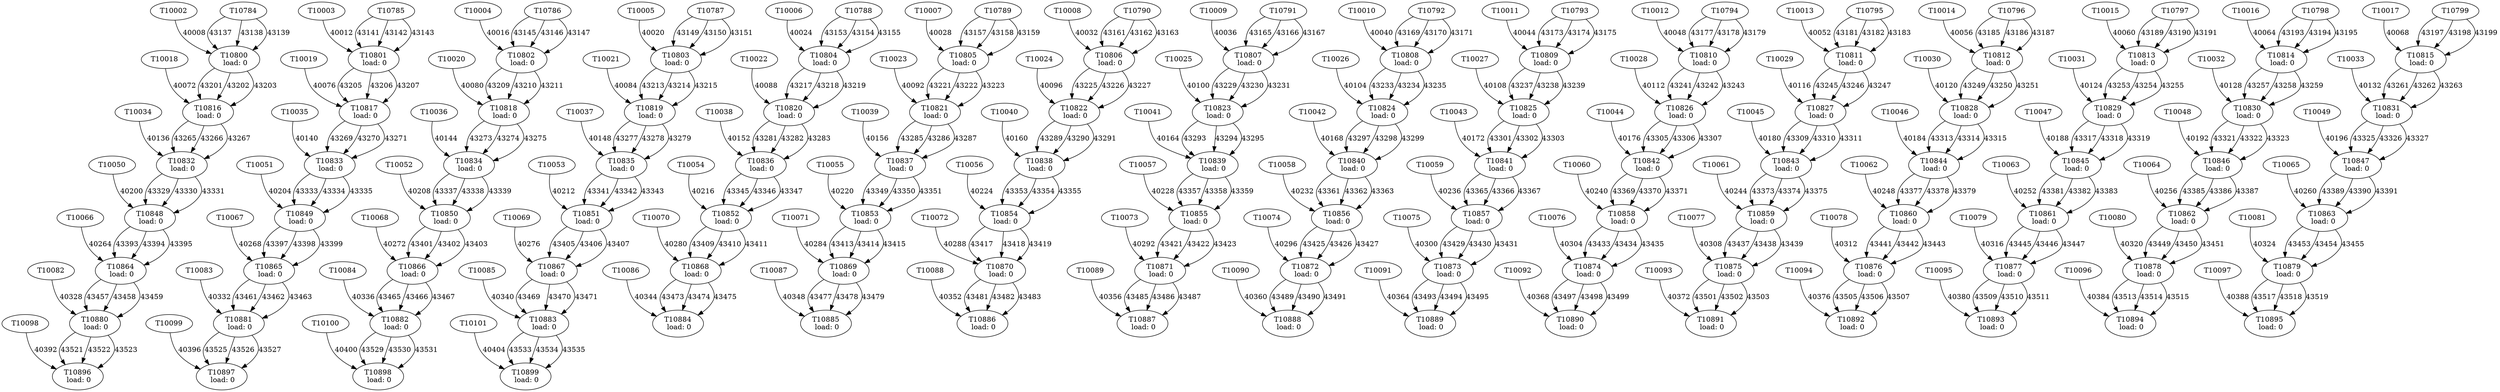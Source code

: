 digraph taskgraph {
	T10800 [label= "T10800\n load: 0"];
	T10002 -> T10800[label=40008];
	T10784 -> T10800[label=43137];
	T10784 -> T10800[label=43138];
	T10784 -> T10800[label=43139];
	T10801 [label= "T10801\n load: 0"];
	T10003 -> T10801[label=40012];
	T10785 -> T10801[label=43141];
	T10785 -> T10801[label=43142];
	T10785 -> T10801[label=43143];
	T10802 [label= "T10802\n load: 0"];
	T10004 -> T10802[label=40016];
	T10786 -> T10802[label=43145];
	T10786 -> T10802[label=43146];
	T10786 -> T10802[label=43147];
	T10803 [label= "T10803\n load: 0"];
	T10005 -> T10803[label=40020];
	T10787 -> T10803[label=43149];
	T10787 -> T10803[label=43150];
	T10787 -> T10803[label=43151];
	T10804 [label= "T10804\n load: 0"];
	T10006 -> T10804[label=40024];
	T10788 -> T10804[label=43153];
	T10788 -> T10804[label=43154];
	T10788 -> T10804[label=43155];
	T10805 [label= "T10805\n load: 0"];
	T10007 -> T10805[label=40028];
	T10789 -> T10805[label=43157];
	T10789 -> T10805[label=43158];
	T10789 -> T10805[label=43159];
	T10806 [label= "T10806\n load: 0"];
	T10008 -> T10806[label=40032];
	T10790 -> T10806[label=43161];
	T10790 -> T10806[label=43162];
	T10790 -> T10806[label=43163];
	T10807 [label= "T10807\n load: 0"];
	T10009 -> T10807[label=40036];
	T10791 -> T10807[label=43165];
	T10791 -> T10807[label=43166];
	T10791 -> T10807[label=43167];
	T10808 [label= "T10808\n load: 0"];
	T10010 -> T10808[label=40040];
	T10792 -> T10808[label=43169];
	T10792 -> T10808[label=43170];
	T10792 -> T10808[label=43171];
	T10809 [label= "T10809\n load: 0"];
	T10011 -> T10809[label=40044];
	T10793 -> T10809[label=43173];
	T10793 -> T10809[label=43174];
	T10793 -> T10809[label=43175];
	T10810 [label= "T10810\n load: 0"];
	T10012 -> T10810[label=40048];
	T10794 -> T10810[label=43177];
	T10794 -> T10810[label=43178];
	T10794 -> T10810[label=43179];
	T10811 [label= "T10811\n load: 0"];
	T10013 -> T10811[label=40052];
	T10795 -> T10811[label=43181];
	T10795 -> T10811[label=43182];
	T10795 -> T10811[label=43183];
	T10812 [label= "T10812\n load: 0"];
	T10014 -> T10812[label=40056];
	T10796 -> T10812[label=43185];
	T10796 -> T10812[label=43186];
	T10796 -> T10812[label=43187];
	T10813 [label= "T10813\n load: 0"];
	T10015 -> T10813[label=40060];
	T10797 -> T10813[label=43189];
	T10797 -> T10813[label=43190];
	T10797 -> T10813[label=43191];
	T10814 [label= "T10814\n load: 0"];
	T10016 -> T10814[label=40064];
	T10798 -> T10814[label=43193];
	T10798 -> T10814[label=43194];
	T10798 -> T10814[label=43195];
	T10815 [label= "T10815\n load: 0"];
	T10017 -> T10815[label=40068];
	T10799 -> T10815[label=43197];
	T10799 -> T10815[label=43198];
	T10799 -> T10815[label=43199];
	T10816 [label= "T10816\n load: 0"];
	T10018 -> T10816[label=40072];
	T10800 -> T10816[label=43201];
	T10800 -> T10816[label=43202];
	T10800 -> T10816[label=43203];
	T10817 [label= "T10817\n load: 0"];
	T10019 -> T10817[label=40076];
	T10801 -> T10817[label=43205];
	T10801 -> T10817[label=43206];
	T10801 -> T10817[label=43207];
	T10818 [label= "T10818\n load: 0"];
	T10020 -> T10818[label=40080];
	T10802 -> T10818[label=43209];
	T10802 -> T10818[label=43210];
	T10802 -> T10818[label=43211];
	T10819 [label= "T10819\n load: 0"];
	T10021 -> T10819[label=40084];
	T10803 -> T10819[label=43213];
	T10803 -> T10819[label=43214];
	T10803 -> T10819[label=43215];
	T10820 [label= "T10820\n load: 0"];
	T10022 -> T10820[label=40088];
	T10804 -> T10820[label=43217];
	T10804 -> T10820[label=43218];
	T10804 -> T10820[label=43219];
	T10821 [label= "T10821\n load: 0"];
	T10023 -> T10821[label=40092];
	T10805 -> T10821[label=43221];
	T10805 -> T10821[label=43222];
	T10805 -> T10821[label=43223];
	T10822 [label= "T10822\n load: 0"];
	T10024 -> T10822[label=40096];
	T10806 -> T10822[label=43225];
	T10806 -> T10822[label=43226];
	T10806 -> T10822[label=43227];
	T10823 [label= "T10823\n load: 0"];
	T10025 -> T10823[label=40100];
	T10807 -> T10823[label=43229];
	T10807 -> T10823[label=43230];
	T10807 -> T10823[label=43231];
	T10824 [label= "T10824\n load: 0"];
	T10026 -> T10824[label=40104];
	T10808 -> T10824[label=43233];
	T10808 -> T10824[label=43234];
	T10808 -> T10824[label=43235];
	T10825 [label= "T10825\n load: 0"];
	T10027 -> T10825[label=40108];
	T10809 -> T10825[label=43237];
	T10809 -> T10825[label=43238];
	T10809 -> T10825[label=43239];
	T10826 [label= "T10826\n load: 0"];
	T10028 -> T10826[label=40112];
	T10810 -> T10826[label=43241];
	T10810 -> T10826[label=43242];
	T10810 -> T10826[label=43243];
	T10827 [label= "T10827\n load: 0"];
	T10029 -> T10827[label=40116];
	T10811 -> T10827[label=43245];
	T10811 -> T10827[label=43246];
	T10811 -> T10827[label=43247];
	T10828 [label= "T10828\n load: 0"];
	T10030 -> T10828[label=40120];
	T10812 -> T10828[label=43249];
	T10812 -> T10828[label=43250];
	T10812 -> T10828[label=43251];
	T10829 [label= "T10829\n load: 0"];
	T10031 -> T10829[label=40124];
	T10813 -> T10829[label=43253];
	T10813 -> T10829[label=43254];
	T10813 -> T10829[label=43255];
	T10830 [label= "T10830\n load: 0"];
	T10032 -> T10830[label=40128];
	T10814 -> T10830[label=43257];
	T10814 -> T10830[label=43258];
	T10814 -> T10830[label=43259];
	T10831 [label= "T10831\n load: 0"];
	T10033 -> T10831[label=40132];
	T10815 -> T10831[label=43261];
	T10815 -> T10831[label=43262];
	T10815 -> T10831[label=43263];
	T10832 [label= "T10832\n load: 0"];
	T10034 -> T10832[label=40136];
	T10816 -> T10832[label=43265];
	T10816 -> T10832[label=43266];
	T10816 -> T10832[label=43267];
	T10833 [label= "T10833\n load: 0"];
	T10035 -> T10833[label=40140];
	T10817 -> T10833[label=43269];
	T10817 -> T10833[label=43270];
	T10817 -> T10833[label=43271];
	T10834 [label= "T10834\n load: 0"];
	T10036 -> T10834[label=40144];
	T10818 -> T10834[label=43273];
	T10818 -> T10834[label=43274];
	T10818 -> T10834[label=43275];
	T10835 [label= "T10835\n load: 0"];
	T10037 -> T10835[label=40148];
	T10819 -> T10835[label=43277];
	T10819 -> T10835[label=43278];
	T10819 -> T10835[label=43279];
	T10836 [label= "T10836\n load: 0"];
	T10038 -> T10836[label=40152];
	T10820 -> T10836[label=43281];
	T10820 -> T10836[label=43282];
	T10820 -> T10836[label=43283];
	T10837 [label= "T10837\n load: 0"];
	T10039 -> T10837[label=40156];
	T10821 -> T10837[label=43285];
	T10821 -> T10837[label=43286];
	T10821 -> T10837[label=43287];
	T10838 [label= "T10838\n load: 0"];
	T10040 -> T10838[label=40160];
	T10822 -> T10838[label=43289];
	T10822 -> T10838[label=43290];
	T10822 -> T10838[label=43291];
	T10839 [label= "T10839\n load: 0"];
	T10041 -> T10839[label=40164];
	T10823 -> T10839[label=43293];
	T10823 -> T10839[label=43294];
	T10823 -> T10839[label=43295];
	T10840 [label= "T10840\n load: 0"];
	T10042 -> T10840[label=40168];
	T10824 -> T10840[label=43297];
	T10824 -> T10840[label=43298];
	T10824 -> T10840[label=43299];
	T10841 [label= "T10841\n load: 0"];
	T10043 -> T10841[label=40172];
	T10825 -> T10841[label=43301];
	T10825 -> T10841[label=43302];
	T10825 -> T10841[label=43303];
	T10842 [label= "T10842\n load: 0"];
	T10044 -> T10842[label=40176];
	T10826 -> T10842[label=43305];
	T10826 -> T10842[label=43306];
	T10826 -> T10842[label=43307];
	T10843 [label= "T10843\n load: 0"];
	T10045 -> T10843[label=40180];
	T10827 -> T10843[label=43309];
	T10827 -> T10843[label=43310];
	T10827 -> T10843[label=43311];
	T10844 [label= "T10844\n load: 0"];
	T10046 -> T10844[label=40184];
	T10828 -> T10844[label=43313];
	T10828 -> T10844[label=43314];
	T10828 -> T10844[label=43315];
	T10845 [label= "T10845\n load: 0"];
	T10047 -> T10845[label=40188];
	T10829 -> T10845[label=43317];
	T10829 -> T10845[label=43318];
	T10829 -> T10845[label=43319];
	T10846 [label= "T10846\n load: 0"];
	T10048 -> T10846[label=40192];
	T10830 -> T10846[label=43321];
	T10830 -> T10846[label=43322];
	T10830 -> T10846[label=43323];
	T10847 [label= "T10847\n load: 0"];
	T10049 -> T10847[label=40196];
	T10831 -> T10847[label=43325];
	T10831 -> T10847[label=43326];
	T10831 -> T10847[label=43327];
	T10848 [label= "T10848\n load: 0"];
	T10050 -> T10848[label=40200];
	T10832 -> T10848[label=43329];
	T10832 -> T10848[label=43330];
	T10832 -> T10848[label=43331];
	T10849 [label= "T10849\n load: 0"];
	T10051 -> T10849[label=40204];
	T10833 -> T10849[label=43333];
	T10833 -> T10849[label=43334];
	T10833 -> T10849[label=43335];
	T10850 [label= "T10850\n load: 0"];
	T10052 -> T10850[label=40208];
	T10834 -> T10850[label=43337];
	T10834 -> T10850[label=43338];
	T10834 -> T10850[label=43339];
	T10851 [label= "T10851\n load: 0"];
	T10053 -> T10851[label=40212];
	T10835 -> T10851[label=43341];
	T10835 -> T10851[label=43342];
	T10835 -> T10851[label=43343];
	T10852 [label= "T10852\n load: 0"];
	T10054 -> T10852[label=40216];
	T10836 -> T10852[label=43345];
	T10836 -> T10852[label=43346];
	T10836 -> T10852[label=43347];
	T10853 [label= "T10853\n load: 0"];
	T10055 -> T10853[label=40220];
	T10837 -> T10853[label=43349];
	T10837 -> T10853[label=43350];
	T10837 -> T10853[label=43351];
	T10854 [label= "T10854\n load: 0"];
	T10056 -> T10854[label=40224];
	T10838 -> T10854[label=43353];
	T10838 -> T10854[label=43354];
	T10838 -> T10854[label=43355];
	T10855 [label= "T10855\n load: 0"];
	T10057 -> T10855[label=40228];
	T10839 -> T10855[label=43357];
	T10839 -> T10855[label=43358];
	T10839 -> T10855[label=43359];
	T10856 [label= "T10856\n load: 0"];
	T10058 -> T10856[label=40232];
	T10840 -> T10856[label=43361];
	T10840 -> T10856[label=43362];
	T10840 -> T10856[label=43363];
	T10857 [label= "T10857\n load: 0"];
	T10059 -> T10857[label=40236];
	T10841 -> T10857[label=43365];
	T10841 -> T10857[label=43366];
	T10841 -> T10857[label=43367];
	T10858 [label= "T10858\n load: 0"];
	T10060 -> T10858[label=40240];
	T10842 -> T10858[label=43369];
	T10842 -> T10858[label=43370];
	T10842 -> T10858[label=43371];
	T10859 [label= "T10859\n load: 0"];
	T10061 -> T10859[label=40244];
	T10843 -> T10859[label=43373];
	T10843 -> T10859[label=43374];
	T10843 -> T10859[label=43375];
	T10860 [label= "T10860\n load: 0"];
	T10062 -> T10860[label=40248];
	T10844 -> T10860[label=43377];
	T10844 -> T10860[label=43378];
	T10844 -> T10860[label=43379];
	T10861 [label= "T10861\n load: 0"];
	T10063 -> T10861[label=40252];
	T10845 -> T10861[label=43381];
	T10845 -> T10861[label=43382];
	T10845 -> T10861[label=43383];
	T10862 [label= "T10862\n load: 0"];
	T10064 -> T10862[label=40256];
	T10846 -> T10862[label=43385];
	T10846 -> T10862[label=43386];
	T10846 -> T10862[label=43387];
	T10863 [label= "T10863\n load: 0"];
	T10065 -> T10863[label=40260];
	T10847 -> T10863[label=43389];
	T10847 -> T10863[label=43390];
	T10847 -> T10863[label=43391];
	T10864 [label= "T10864\n load: 0"];
	T10066 -> T10864[label=40264];
	T10848 -> T10864[label=43393];
	T10848 -> T10864[label=43394];
	T10848 -> T10864[label=43395];
	T10865 [label= "T10865\n load: 0"];
	T10067 -> T10865[label=40268];
	T10849 -> T10865[label=43397];
	T10849 -> T10865[label=43398];
	T10849 -> T10865[label=43399];
	T10866 [label= "T10866\n load: 0"];
	T10068 -> T10866[label=40272];
	T10850 -> T10866[label=43401];
	T10850 -> T10866[label=43402];
	T10850 -> T10866[label=43403];
	T10867 [label= "T10867\n load: 0"];
	T10069 -> T10867[label=40276];
	T10851 -> T10867[label=43405];
	T10851 -> T10867[label=43406];
	T10851 -> T10867[label=43407];
	T10868 [label= "T10868\n load: 0"];
	T10070 -> T10868[label=40280];
	T10852 -> T10868[label=43409];
	T10852 -> T10868[label=43410];
	T10852 -> T10868[label=43411];
	T10869 [label= "T10869\n load: 0"];
	T10071 -> T10869[label=40284];
	T10853 -> T10869[label=43413];
	T10853 -> T10869[label=43414];
	T10853 -> T10869[label=43415];
	T10870 [label= "T10870\n load: 0"];
	T10072 -> T10870[label=40288];
	T10854 -> T10870[label=43417];
	T10854 -> T10870[label=43418];
	T10854 -> T10870[label=43419];
	T10871 [label= "T10871\n load: 0"];
	T10073 -> T10871[label=40292];
	T10855 -> T10871[label=43421];
	T10855 -> T10871[label=43422];
	T10855 -> T10871[label=43423];
	T10872 [label= "T10872\n load: 0"];
	T10074 -> T10872[label=40296];
	T10856 -> T10872[label=43425];
	T10856 -> T10872[label=43426];
	T10856 -> T10872[label=43427];
	T10873 [label= "T10873\n load: 0"];
	T10075 -> T10873[label=40300];
	T10857 -> T10873[label=43429];
	T10857 -> T10873[label=43430];
	T10857 -> T10873[label=43431];
	T10874 [label= "T10874\n load: 0"];
	T10076 -> T10874[label=40304];
	T10858 -> T10874[label=43433];
	T10858 -> T10874[label=43434];
	T10858 -> T10874[label=43435];
	T10875 [label= "T10875\n load: 0"];
	T10077 -> T10875[label=40308];
	T10859 -> T10875[label=43437];
	T10859 -> T10875[label=43438];
	T10859 -> T10875[label=43439];
	T10876 [label= "T10876\n load: 0"];
	T10078 -> T10876[label=40312];
	T10860 -> T10876[label=43441];
	T10860 -> T10876[label=43442];
	T10860 -> T10876[label=43443];
	T10877 [label= "T10877\n load: 0"];
	T10079 -> T10877[label=40316];
	T10861 -> T10877[label=43445];
	T10861 -> T10877[label=43446];
	T10861 -> T10877[label=43447];
	T10878 [label= "T10878\n load: 0"];
	T10080 -> T10878[label=40320];
	T10862 -> T10878[label=43449];
	T10862 -> T10878[label=43450];
	T10862 -> T10878[label=43451];
	T10879 [label= "T10879\n load: 0"];
	T10081 -> T10879[label=40324];
	T10863 -> T10879[label=43453];
	T10863 -> T10879[label=43454];
	T10863 -> T10879[label=43455];
	T10880 [label= "T10880\n load: 0"];
	T10082 -> T10880[label=40328];
	T10864 -> T10880[label=43457];
	T10864 -> T10880[label=43458];
	T10864 -> T10880[label=43459];
	T10881 [label= "T10881\n load: 0"];
	T10083 -> T10881[label=40332];
	T10865 -> T10881[label=43461];
	T10865 -> T10881[label=43462];
	T10865 -> T10881[label=43463];
	T10882 [label= "T10882\n load: 0"];
	T10084 -> T10882[label=40336];
	T10866 -> T10882[label=43465];
	T10866 -> T10882[label=43466];
	T10866 -> T10882[label=43467];
	T10883 [label= "T10883\n load: 0"];
	T10085 -> T10883[label=40340];
	T10867 -> T10883[label=43469];
	T10867 -> T10883[label=43470];
	T10867 -> T10883[label=43471];
	T10884 [label= "T10884\n load: 0"];
	T10086 -> T10884[label=40344];
	T10868 -> T10884[label=43473];
	T10868 -> T10884[label=43474];
	T10868 -> T10884[label=43475];
	T10885 [label= "T10885\n load: 0"];
	T10087 -> T10885[label=40348];
	T10869 -> T10885[label=43477];
	T10869 -> T10885[label=43478];
	T10869 -> T10885[label=43479];
	T10886 [label= "T10886\n load: 0"];
	T10088 -> T10886[label=40352];
	T10870 -> T10886[label=43481];
	T10870 -> T10886[label=43482];
	T10870 -> T10886[label=43483];
	T10887 [label= "T10887\n load: 0"];
	T10089 -> T10887[label=40356];
	T10871 -> T10887[label=43485];
	T10871 -> T10887[label=43486];
	T10871 -> T10887[label=43487];
	T10888 [label= "T10888\n load: 0"];
	T10090 -> T10888[label=40360];
	T10872 -> T10888[label=43489];
	T10872 -> T10888[label=43490];
	T10872 -> T10888[label=43491];
	T10889 [label= "T10889\n load: 0"];
	T10091 -> T10889[label=40364];
	T10873 -> T10889[label=43493];
	T10873 -> T10889[label=43494];
	T10873 -> T10889[label=43495];
	T10890 [label= "T10890\n load: 0"];
	T10092 -> T10890[label=40368];
	T10874 -> T10890[label=43497];
	T10874 -> T10890[label=43498];
	T10874 -> T10890[label=43499];
	T10891 [label= "T10891\n load: 0"];
	T10093 -> T10891[label=40372];
	T10875 -> T10891[label=43501];
	T10875 -> T10891[label=43502];
	T10875 -> T10891[label=43503];
	T10892 [label= "T10892\n load: 0"];
	T10094 -> T10892[label=40376];
	T10876 -> T10892[label=43505];
	T10876 -> T10892[label=43506];
	T10876 -> T10892[label=43507];
	T10893 [label= "T10893\n load: 0"];
	T10095 -> T10893[label=40380];
	T10877 -> T10893[label=43509];
	T10877 -> T10893[label=43510];
	T10877 -> T10893[label=43511];
	T10894 [label= "T10894\n load: 0"];
	T10096 -> T10894[label=40384];
	T10878 -> T10894[label=43513];
	T10878 -> T10894[label=43514];
	T10878 -> T10894[label=43515];
	T10895 [label= "T10895\n load: 0"];
	T10097 -> T10895[label=40388];
	T10879 -> T10895[label=43517];
	T10879 -> T10895[label=43518];
	T10879 -> T10895[label=43519];
	T10896 [label= "T10896\n load: 0"];
	T10098 -> T10896[label=40392];
	T10880 -> T10896[label=43521];
	T10880 -> T10896[label=43522];
	T10880 -> T10896[label=43523];
	T10897 [label= "T10897\n load: 0"];
	T10099 -> T10897[label=40396];
	T10881 -> T10897[label=43525];
	T10881 -> T10897[label=43526];
	T10881 -> T10897[label=43527];
	T10898 [label= "T10898\n load: 0"];
	T10100 -> T10898[label=40400];
	T10882 -> T10898[label=43529];
	T10882 -> T10898[label=43530];
	T10882 -> T10898[label=43531];
	T10899 [label= "T10899\n load: 0"];
	T10101 -> T10899[label=40404];
	T10883 -> T10899[label=43533];
	T10883 -> T10899[label=43534];
	T10883 -> T10899[label=43535];
}